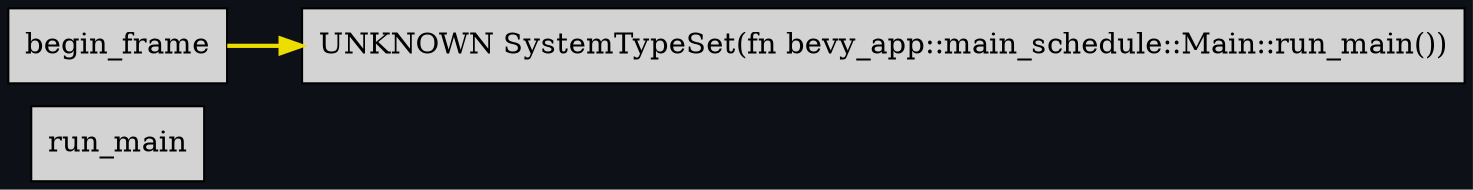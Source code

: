 digraph "" {
	"compound"="true";
	"splines"="spline";
	"rankdir"="LR";
	"bgcolor"="#0d1117";
	"fontname"="Helvetica";
	"nodesep"="0.15";
	edge ["penwidth"="2"];
	node ["shape"="box", "style"="filled"];
	"node_System(0)" ["label"="run_main", "tooltip"="bevy_app::main_schedule::Main::run_main"]
	"node_System(1)" ["label"="begin_frame", "tooltip"="bevy_ecs::schedule::stepping::Stepping::begin_frame"]
	"node_System(1)" -> "UNKNOWN SystemTypeSet(fn bevy_app::main_schedule::Main::run_main())" ["lhead"="", "ltail"="", "tooltip"="begin_frame → SystemTypeSet(run_main())", "color"="#eede00"]
}
